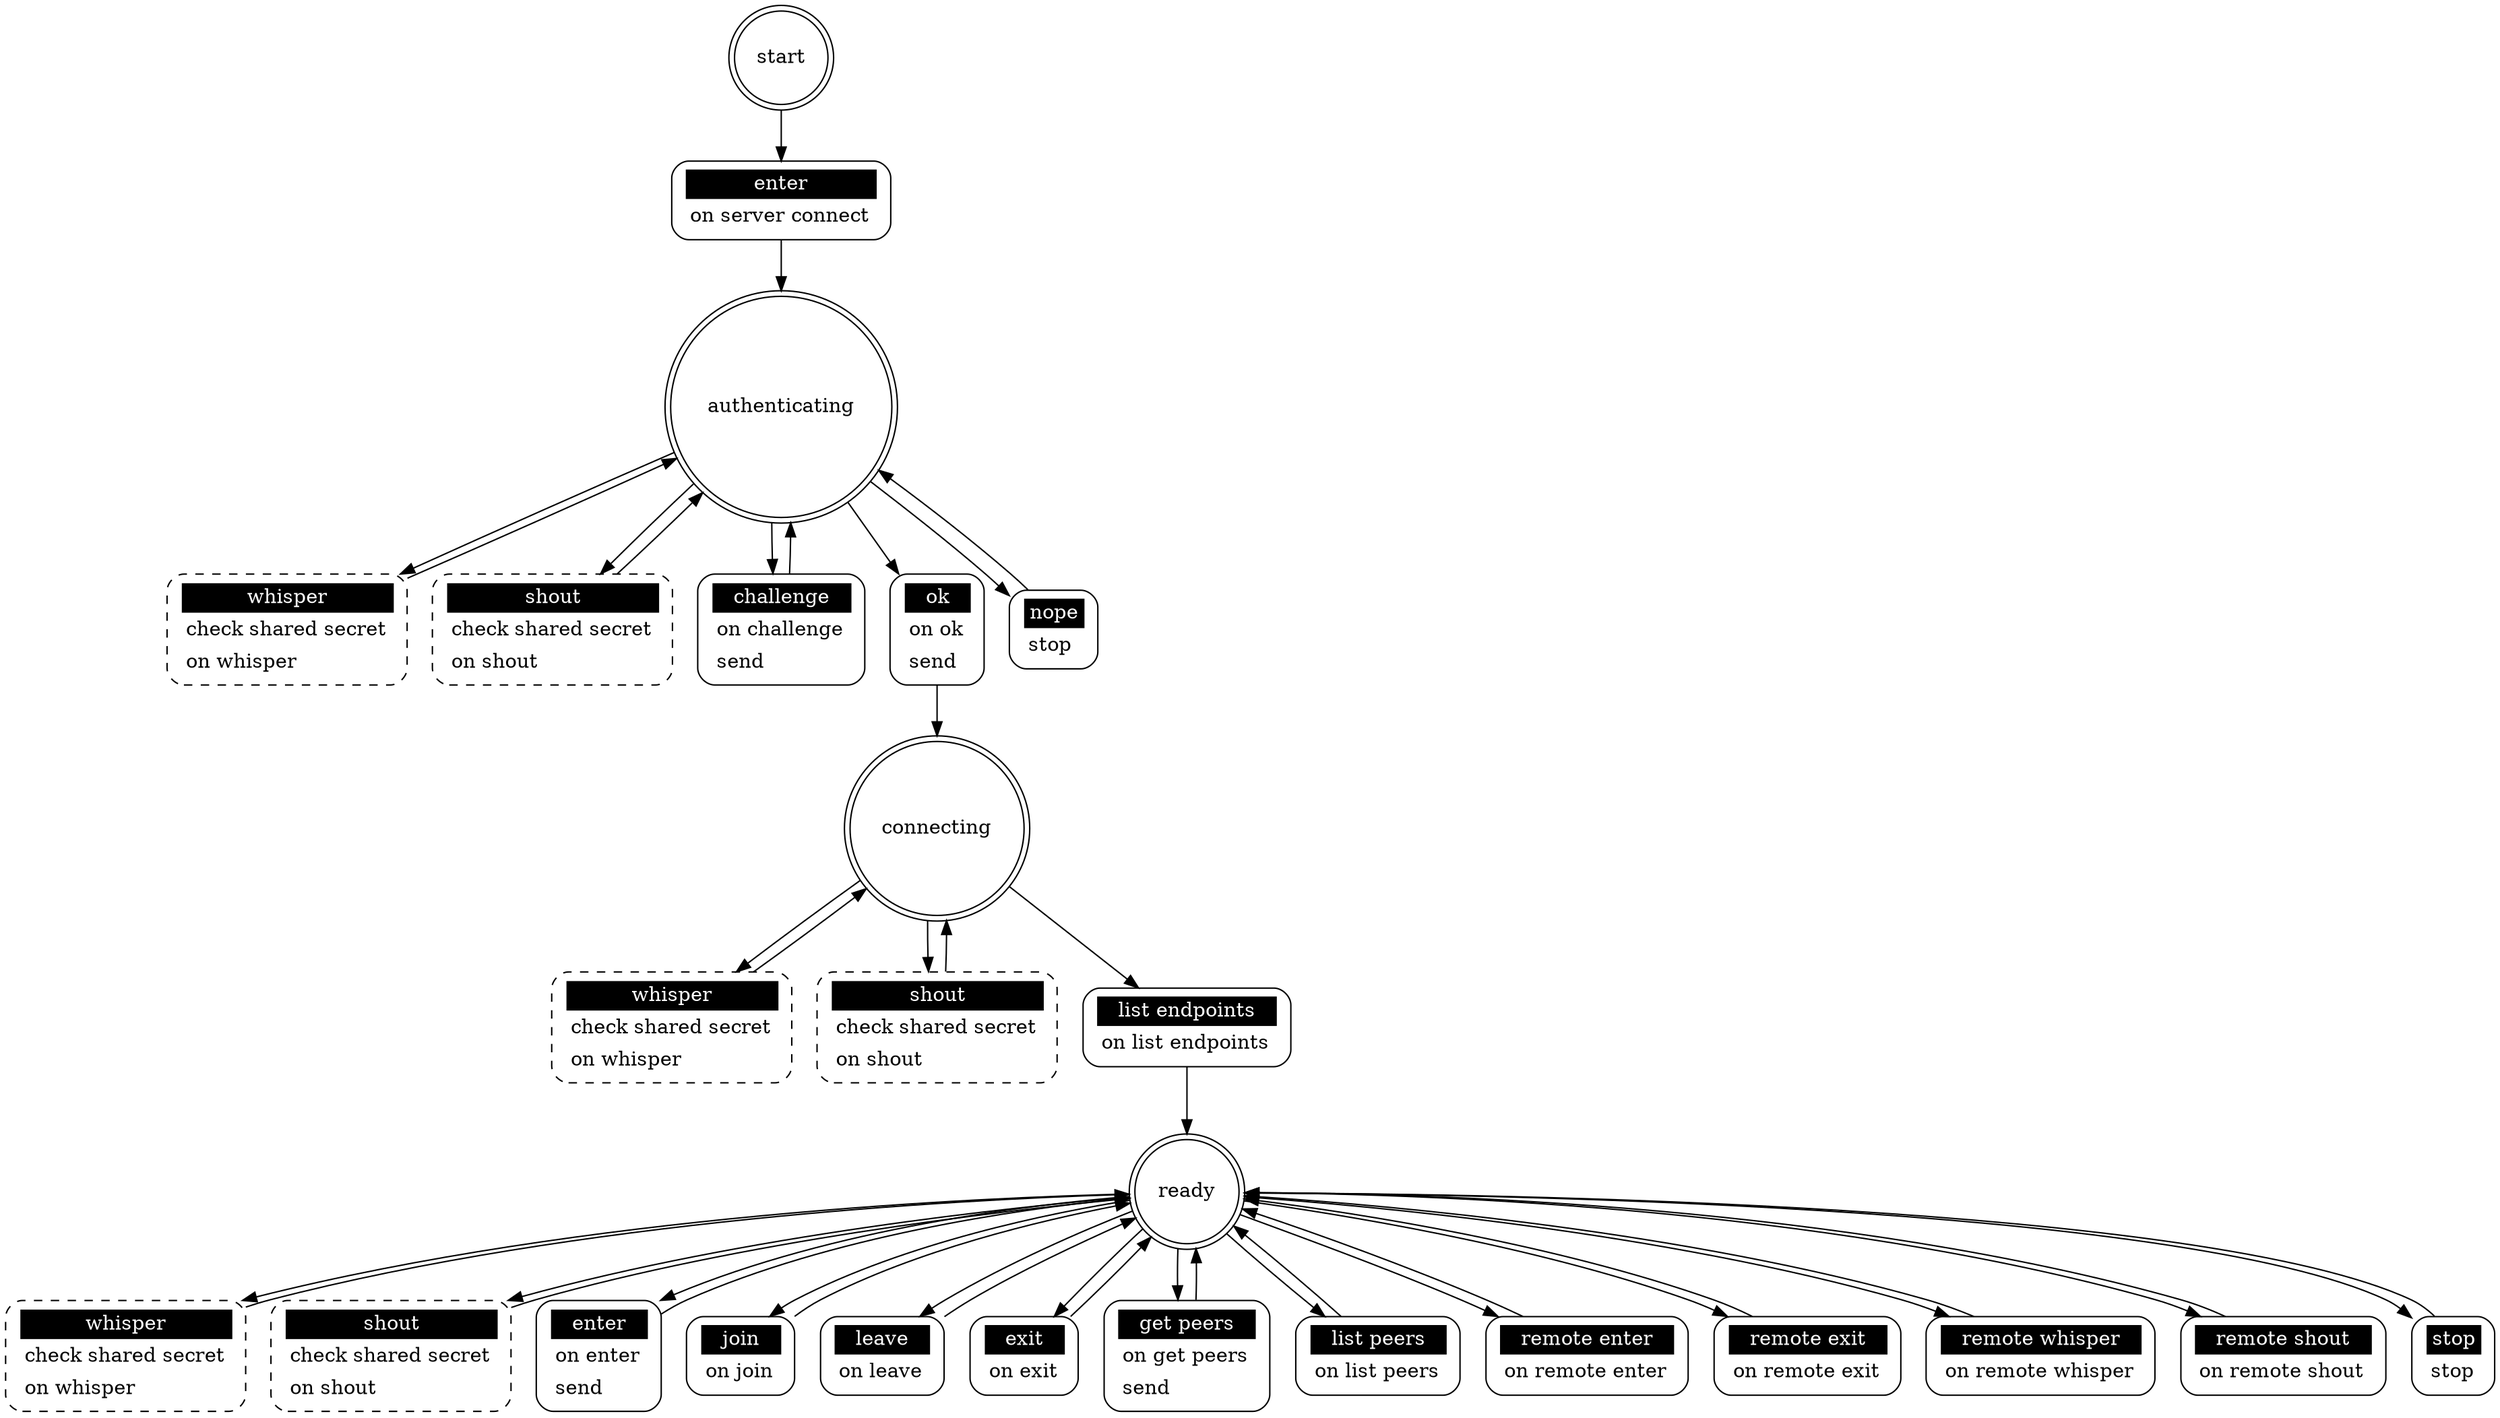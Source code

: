 ## Automatically generated from _once peer remote.xml by gsl
digraph "_once peer remote" {

 "start" [shape = "doublecircle"];
 "start enter" [shape = "Mrecord" style = solid label = <<table border="0" cellborder="0" cellpadding="3" bgcolor="white"><tr><td bgcolor="black" align="center" colspan="2"><font color="white">enter</font></td></tr><tr><td align="left" port="r3">on server connect</td></tr></table>>];
 "start" -> "start enter";
 "start enter" -> "authenticating";

 "authenticating" [shape = "doublecircle"];
 "authenticating whisper" [shape = "Mrecord" style = dashed label = <<table border="0" cellborder="0" cellpadding="3" bgcolor="white"><tr><td bgcolor="black" align="center" colspan="2"><font color="white">whisper</font></td></tr><tr><td align="left" port="r3">check shared secret</td></tr><tr><td align="left" port="r3">on whisper</td></tr></table>>];
 "authenticating" -> "authenticating whisper";
 "authenticating whisper" -> "authenticating";
 "authenticating shout" [shape = "Mrecord" style = dashed label = <<table border="0" cellborder="0" cellpadding="3" bgcolor="white"><tr><td bgcolor="black" align="center" colspan="2"><font color="white">shout</font></td></tr><tr><td align="left" port="r3">check shared secret</td></tr><tr><td align="left" port="r3">on shout</td></tr></table>>];
 "authenticating" -> "authenticating shout";
 "authenticating shout" -> "authenticating";
 "authenticating challenge" [shape = "Mrecord" style = solid label = <<table border="0" cellborder="0" cellpadding="3" bgcolor="white"><tr><td bgcolor="black" align="center" colspan="2"><font color="white">challenge</font></td></tr><tr><td align="left" port="r3">on challenge</td></tr><tr><td align="left" port="r3">send</td></tr></table>>];
 "authenticating" -> "authenticating challenge";
 "authenticating challenge" -> "authenticating";
 "authenticating ok" [shape = "Mrecord" style = solid label = <<table border="0" cellborder="0" cellpadding="3" bgcolor="white"><tr><td bgcolor="black" align="center" colspan="2"><font color="white">ok</font></td></tr><tr><td align="left" port="r3">on ok</td></tr><tr><td align="left" port="r3">send</td></tr></table>>];
 "authenticating" -> "authenticating ok";
 "authenticating ok" -> "connecting";
 "authenticating nope" [shape = "Mrecord" style = solid label = <<table border="0" cellborder="0" cellpadding="3" bgcolor="white"><tr><td bgcolor="black" align="center" colspan="2"><font color="white">nope</font></td></tr><tr><td align="left" port="r3">stop</td></tr></table>>];
 "authenticating" -> "authenticating nope";
 "authenticating nope" -> "authenticating";

 "connecting" [shape = "doublecircle"];
 "connecting whisper" [shape = "Mrecord" style = dashed label = <<table border="0" cellborder="0" cellpadding="3" bgcolor="white"><tr><td bgcolor="black" align="center" colspan="2"><font color="white">whisper</font></td></tr><tr><td align="left" port="r3">check shared secret</td></tr><tr><td align="left" port="r3">on whisper</td></tr></table>>];
 "connecting" -> "connecting whisper";
 "connecting whisper" -> "connecting";
 "connecting shout" [shape = "Mrecord" style = dashed label = <<table border="0" cellborder="0" cellpadding="3" bgcolor="white"><tr><td bgcolor="black" align="center" colspan="2"><font color="white">shout</font></td></tr><tr><td align="left" port="r3">check shared secret</td></tr><tr><td align="left" port="r3">on shout</td></tr></table>>];
 "connecting" -> "connecting shout";
 "connecting shout" -> "connecting";
 "connecting list endpoints" [shape = "Mrecord" style = solid label = <<table border="0" cellborder="0" cellpadding="3" bgcolor="white"><tr><td bgcolor="black" align="center" colspan="2"><font color="white">list endpoints</font></td></tr><tr><td align="left" port="r3">on list endpoints</td></tr></table>>];
 "connecting" -> "connecting list endpoints";
 "connecting list endpoints" -> "ready";

 "ready" [shape = "doublecircle"];
 "ready whisper" [shape = "Mrecord" style = dashed label = <<table border="0" cellborder="0" cellpadding="3" bgcolor="white"><tr><td bgcolor="black" align="center" colspan="2"><font color="white">whisper</font></td></tr><tr><td align="left" port="r3">check shared secret</td></tr><tr><td align="left" port="r3">on whisper</td></tr></table>>];
 "ready" -> "ready whisper";
 "ready whisper" -> "ready";
 "ready shout" [shape = "Mrecord" style = dashed label = <<table border="0" cellborder="0" cellpadding="3" bgcolor="white"><tr><td bgcolor="black" align="center" colspan="2"><font color="white">shout</font></td></tr><tr><td align="left" port="r3">check shared secret</td></tr><tr><td align="left" port="r3">on shout</td></tr></table>>];
 "ready" -> "ready shout";
 "ready shout" -> "ready";
 "ready enter" [shape = "Mrecord" style = solid label = <<table border="0" cellborder="0" cellpadding="3" bgcolor="white"><tr><td bgcolor="black" align="center" colspan="2"><font color="white">enter</font></td></tr><tr><td align="left" port="r3">on enter</td></tr><tr><td align="left" port="r3">send</td></tr></table>>];
 "ready" -> "ready enter";
 "ready enter" -> "ready";
 "ready join" [shape = "Mrecord" style = solid label = <<table border="0" cellborder="0" cellpadding="3" bgcolor="white"><tr><td bgcolor="black" align="center" colspan="2"><font color="white">join</font></td></tr><tr><td align="left" port="r3">on join</td></tr></table>>];
 "ready" -> "ready join";
 "ready join" -> "ready";
 "ready leave" [shape = "Mrecord" style = solid label = <<table border="0" cellborder="0" cellpadding="3" bgcolor="white"><tr><td bgcolor="black" align="center" colspan="2"><font color="white">leave</font></td></tr><tr><td align="left" port="r3">on leave</td></tr></table>>];
 "ready" -> "ready leave";
 "ready leave" -> "ready";
 "ready exit" [shape = "Mrecord" style = solid label = <<table border="0" cellborder="0" cellpadding="3" bgcolor="white"><tr><td bgcolor="black" align="center" colspan="2"><font color="white">exit</font></td></tr><tr><td align="left" port="r3">on exit</td></tr></table>>];
 "ready" -> "ready exit";
 "ready exit" -> "ready";
 "ready get peers" [shape = "Mrecord" style = solid label = <<table border="0" cellborder="0" cellpadding="3" bgcolor="white"><tr><td bgcolor="black" align="center" colspan="2"><font color="white">get peers</font></td></tr><tr><td align="left" port="r3">on get peers</td></tr><tr><td align="left" port="r3">send</td></tr></table>>];
 "ready" -> "ready get peers";
 "ready get peers" -> "ready";
 "ready list peers" [shape = "Mrecord" style = solid label = <<table border="0" cellborder="0" cellpadding="3" bgcolor="white"><tr><td bgcolor="black" align="center" colspan="2"><font color="white">list peers</font></td></tr><tr><td align="left" port="r3">on list peers</td></tr></table>>];
 "ready" -> "ready list peers";
 "ready list peers" -> "ready";
 "ready remote enter" [shape = "Mrecord" style = solid label = <<table border="0" cellborder="0" cellpadding="3" bgcolor="white"><tr><td bgcolor="black" align="center" colspan="2"><font color="white">remote enter</font></td></tr><tr><td align="left" port="r3">on remote enter</td></tr></table>>];
 "ready" -> "ready remote enter";
 "ready remote enter" -> "ready";
 "ready remote exit" [shape = "Mrecord" style = solid label = <<table border="0" cellborder="0" cellpadding="3" bgcolor="white"><tr><td bgcolor="black" align="center" colspan="2"><font color="white">remote exit</font></td></tr><tr><td align="left" port="r3">on remote exit</td></tr></table>>];
 "ready" -> "ready remote exit";
 "ready remote exit" -> "ready";
 "ready remote whisper" [shape = "Mrecord" style = solid label = <<table border="0" cellborder="0" cellpadding="3" bgcolor="white"><tr><td bgcolor="black" align="center" colspan="2"><font color="white">remote whisper</font></td></tr><tr><td align="left" port="r3">on remote whisper</td></tr></table>>];
 "ready" -> "ready remote whisper";
 "ready remote whisper" -> "ready";
 "ready remote shout" [shape = "Mrecord" style = solid label = <<table border="0" cellborder="0" cellpadding="3" bgcolor="white"><tr><td bgcolor="black" align="center" colspan="2"><font color="white">remote shout</font></td></tr><tr><td align="left" port="r3">on remote shout</td></tr></table>>];
 "ready" -> "ready remote shout";
 "ready remote shout" -> "ready";
 "ready stop" [shape = "Mrecord" style = solid label = <<table border="0" cellborder="0" cellpadding="3" bgcolor="white"><tr><td bgcolor="black" align="center" colspan="2"><font color="white">stop</font></td></tr><tr><td align="left" port="r3">stop</td></tr></table>>];
 "ready" -> "ready stop";
 "ready stop" -> "ready";
}
